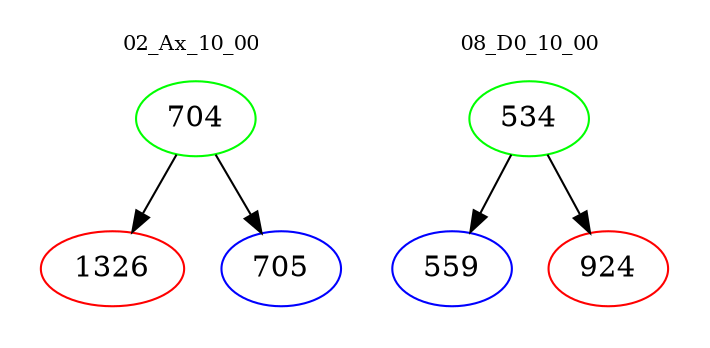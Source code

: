 digraph{
subgraph cluster_0 {
color = white
label = "02_Ax_10_00";
fontsize=10;
T0_704 [label="704", color="green"]
T0_704 -> T0_1326 [color="black"]
T0_1326 [label="1326", color="red"]
T0_704 -> T0_705 [color="black"]
T0_705 [label="705", color="blue"]
}
subgraph cluster_1 {
color = white
label = "08_D0_10_00";
fontsize=10;
T1_534 [label="534", color="green"]
T1_534 -> T1_559 [color="black"]
T1_559 [label="559", color="blue"]
T1_534 -> T1_924 [color="black"]
T1_924 [label="924", color="red"]
}
}
